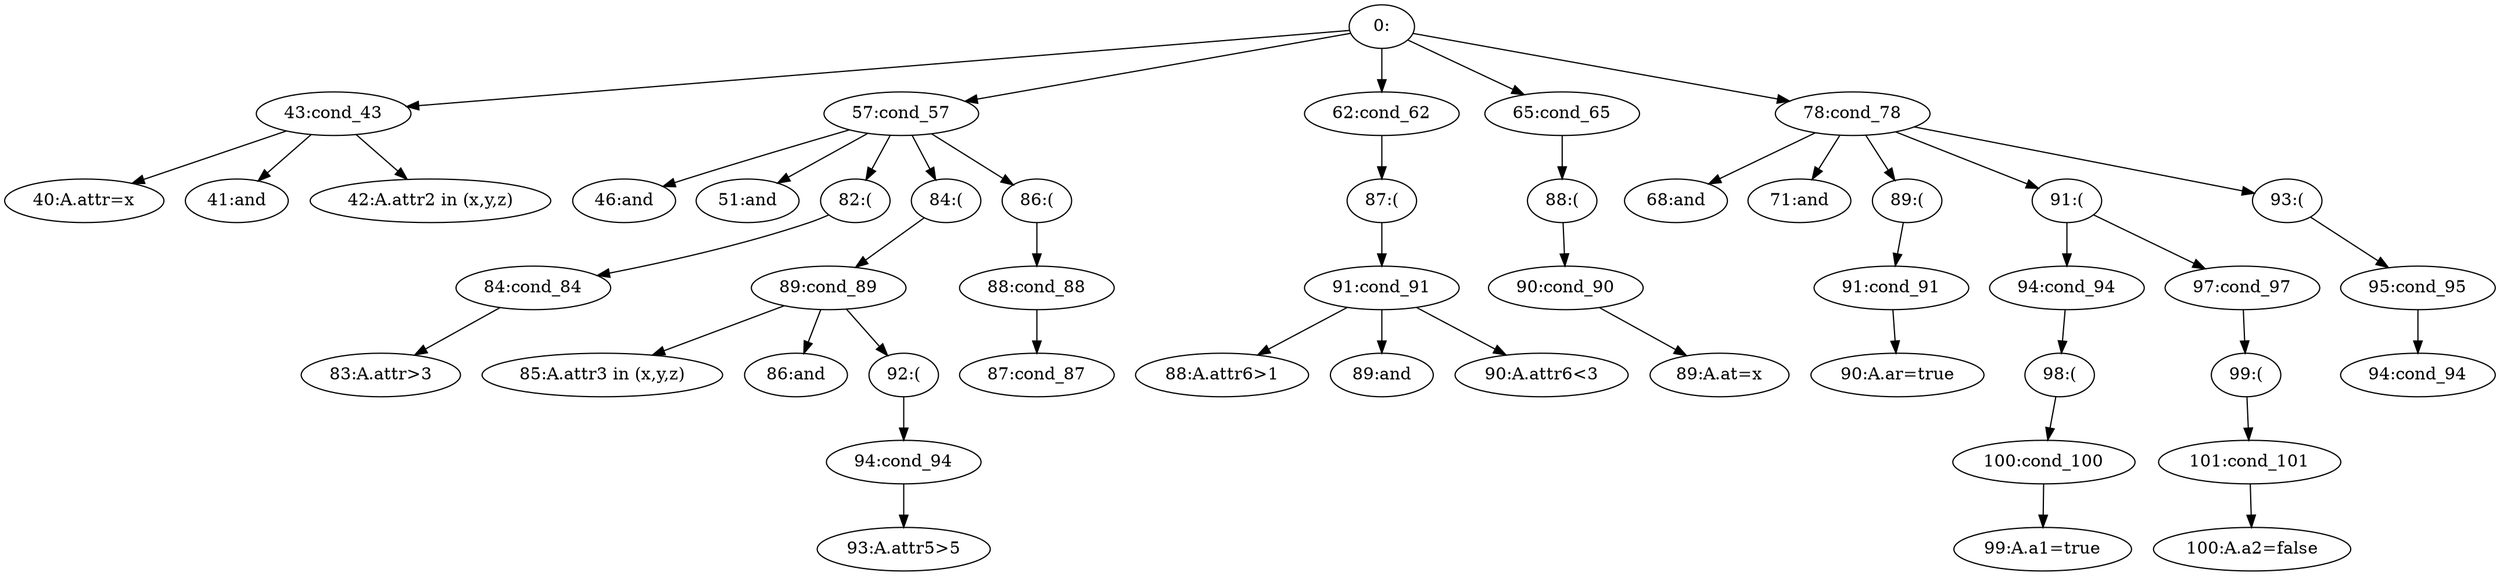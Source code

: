 // Graph
digraph {
	"c9390783-f064-4657-9b17-44fcdcb38d4d" [label="0:"]
	"a6ec0b02-7cca-4768-b2f1-758bb8028652" [label="43:cond_43"]
	"c9390783-f064-4657-9b17-44fcdcb38d4d" -> "a6ec0b02-7cca-4768-b2f1-758bb8028652"
	"b9306bb6-a950-4136-aea5-8c547e6296ba" [label="40:A.attr=x"]
	"a6ec0b02-7cca-4768-b2f1-758bb8028652" -> "b9306bb6-a950-4136-aea5-8c547e6296ba"
	"d5e0f72c-17e2-4c6d-88ec-ec9dd092cd76" [label="41:and"]
	"a6ec0b02-7cca-4768-b2f1-758bb8028652" -> "d5e0f72c-17e2-4c6d-88ec-ec9dd092cd76"
	"a1dc453d-7e25-457e-81dd-78168c3c66b4" [label="42:A.attr2 in (x,y,z)"]
	"a6ec0b02-7cca-4768-b2f1-758bb8028652" -> "a1dc453d-7e25-457e-81dd-78168c3c66b4"
	"46be4290-698e-4ef4-aa5e-ae2839369e7c" [label="57:cond_57"]
	"c9390783-f064-4657-9b17-44fcdcb38d4d" -> "46be4290-698e-4ef4-aa5e-ae2839369e7c"
	"d7b83f97-3393-4105-9d74-dcbde59859e7" [label="46:and"]
	"46be4290-698e-4ef4-aa5e-ae2839369e7c" -> "d7b83f97-3393-4105-9d74-dcbde59859e7"
	"0e000787-eb51-4fb8-8409-2ba284493bb0" [label="51:and"]
	"46be4290-698e-4ef4-aa5e-ae2839369e7c" -> "0e000787-eb51-4fb8-8409-2ba284493bb0"
	"3cac08c1-77ba-4956-8911-847e4bac5d7c" [label="82:("]
	"46be4290-698e-4ef4-aa5e-ae2839369e7c" -> "3cac08c1-77ba-4956-8911-847e4bac5d7c"
	"8606f044-a6ea-46ca-9563-f1ea43e86d00" [label="84:cond_84"]
	"3cac08c1-77ba-4956-8911-847e4bac5d7c" -> "8606f044-a6ea-46ca-9563-f1ea43e86d00"
	"790845d3-9092-401d-9814-81f5d5a7b9ae" [label="83:A.attr>3"]
	"8606f044-a6ea-46ca-9563-f1ea43e86d00" -> "790845d3-9092-401d-9814-81f5d5a7b9ae"
	"96810de0-158c-4e3d-924d-1eb987d2ce17" [label="84:("]
	"46be4290-698e-4ef4-aa5e-ae2839369e7c" -> "96810de0-158c-4e3d-924d-1eb987d2ce17"
	"907227d7-2e13-40df-b246-5f227c192fa6" [label="89:cond_89"]
	"96810de0-158c-4e3d-924d-1eb987d2ce17" -> "907227d7-2e13-40df-b246-5f227c192fa6"
	"14d42a4a-6a6e-4376-b8a1-f23e3ebf266f" [label="85:A.attr3 in (x,y,z)"]
	"907227d7-2e13-40df-b246-5f227c192fa6" -> "14d42a4a-6a6e-4376-b8a1-f23e3ebf266f"
	"91b2221f-d7ed-4de6-8c60-5f6f26c3a4b1" [label="86:and"]
	"907227d7-2e13-40df-b246-5f227c192fa6" -> "91b2221f-d7ed-4de6-8c60-5f6f26c3a4b1"
	"bc11abe8-5e09-4a4d-9576-ca273514a546" [label="92:("]
	"907227d7-2e13-40df-b246-5f227c192fa6" -> "bc11abe8-5e09-4a4d-9576-ca273514a546"
	"1585a0ff-6891-4c05-9aa6-252081a08f4d" [label="94:cond_94"]
	"bc11abe8-5e09-4a4d-9576-ca273514a546" -> "1585a0ff-6891-4c05-9aa6-252081a08f4d"
	"12b99d2d-896a-48c2-b5fd-95628bff8f7d" [label="93:A.attr5>5"]
	"1585a0ff-6891-4c05-9aa6-252081a08f4d" -> "12b99d2d-896a-48c2-b5fd-95628bff8f7d"
	"2dfd1d03-7d69-4dd0-aa5c-9a145a08f184" [label="86:("]
	"46be4290-698e-4ef4-aa5e-ae2839369e7c" -> "2dfd1d03-7d69-4dd0-aa5c-9a145a08f184"
	"4b659cb2-ff2d-4099-8cb5-4082a7fe0258" [label="88:cond_88"]
	"2dfd1d03-7d69-4dd0-aa5c-9a145a08f184" -> "4b659cb2-ff2d-4099-8cb5-4082a7fe0258"
	"7242aa43-c214-46a7-9135-7c3e3c9384ed" [label="87:cond_87"]
	"4b659cb2-ff2d-4099-8cb5-4082a7fe0258" -> "7242aa43-c214-46a7-9135-7c3e3c9384ed"
	"eaa972ef-1984-414c-9de1-0c4e3a62b418" [label="62:cond_62"]
	"c9390783-f064-4657-9b17-44fcdcb38d4d" -> "eaa972ef-1984-414c-9de1-0c4e3a62b418"
	"d374c4bf-c6eb-4712-a597-ca7bfc5d74a8" [label="87:("]
	"eaa972ef-1984-414c-9de1-0c4e3a62b418" -> "d374c4bf-c6eb-4712-a597-ca7bfc5d74a8"
	"a53c7e12-7f4e-4650-9bd5-77c4f91ee3d0" [label="91:cond_91"]
	"d374c4bf-c6eb-4712-a597-ca7bfc5d74a8" -> "a53c7e12-7f4e-4650-9bd5-77c4f91ee3d0"
	"77ef8a4f-daff-4aa7-afba-6f91fa06ceca" [label="88:A.attr6>1"]
	"a53c7e12-7f4e-4650-9bd5-77c4f91ee3d0" -> "77ef8a4f-daff-4aa7-afba-6f91fa06ceca"
	"0481b48b-838f-484a-ac6c-73c843ae62d6" [label="89:and"]
	"a53c7e12-7f4e-4650-9bd5-77c4f91ee3d0" -> "0481b48b-838f-484a-ac6c-73c843ae62d6"
	"bf8a7d88-698b-4ac1-92ea-4f7904c38e53" [label="90:A.attr6<3"]
	"a53c7e12-7f4e-4650-9bd5-77c4f91ee3d0" -> "bf8a7d88-698b-4ac1-92ea-4f7904c38e53"
	"f151a3fa-9b93-4a6f-b58b-ec9c802fecee" [label="65:cond_65"]
	"c9390783-f064-4657-9b17-44fcdcb38d4d" -> "f151a3fa-9b93-4a6f-b58b-ec9c802fecee"
	"92cf3a76-82a9-4b2d-a32f-35fe8304e3c5" [label="88:("]
	"f151a3fa-9b93-4a6f-b58b-ec9c802fecee" -> "92cf3a76-82a9-4b2d-a32f-35fe8304e3c5"
	"f5e0d913-241e-4d1e-a558-1c99bc4c7f9c" [label="90:cond_90"]
	"92cf3a76-82a9-4b2d-a32f-35fe8304e3c5" -> "f5e0d913-241e-4d1e-a558-1c99bc4c7f9c"
	"212245fc-cd48-4c3e-a996-53ec824b1970" [label="89:A.at=x"]
	"f5e0d913-241e-4d1e-a558-1c99bc4c7f9c" -> "212245fc-cd48-4c3e-a996-53ec824b1970"
	"d2e8a887-b32f-4f4a-b4b8-6c9d90400885" [label="78:cond_78"]
	"c9390783-f064-4657-9b17-44fcdcb38d4d" -> "d2e8a887-b32f-4f4a-b4b8-6c9d90400885"
	"c810d5d7-c1a1-4ba5-9377-a0d4cbdd76ce" [label="68:and"]
	"d2e8a887-b32f-4f4a-b4b8-6c9d90400885" -> "c810d5d7-c1a1-4ba5-9377-a0d4cbdd76ce"
	"ea522644-cdd6-4f65-a8a8-bafa0610d420" [label="71:and"]
	"d2e8a887-b32f-4f4a-b4b8-6c9d90400885" -> "ea522644-cdd6-4f65-a8a8-bafa0610d420"
	"3fcf3b60-7e47-49d1-8566-bfac3d3a7d67" [label="89:("]
	"d2e8a887-b32f-4f4a-b4b8-6c9d90400885" -> "3fcf3b60-7e47-49d1-8566-bfac3d3a7d67"
	"6a89fced-f5b5-455c-8316-6d3c3bc84022" [label="91:cond_91"]
	"3fcf3b60-7e47-49d1-8566-bfac3d3a7d67" -> "6a89fced-f5b5-455c-8316-6d3c3bc84022"
	"efea1d56-17dc-4da9-a3fd-28796de75303" [label="90:A.ar=true"]
	"6a89fced-f5b5-455c-8316-6d3c3bc84022" -> "efea1d56-17dc-4da9-a3fd-28796de75303"
	"bd8df7fe-5f50-435c-bc15-e8f192373d13" [label="91:("]
	"d2e8a887-b32f-4f4a-b4b8-6c9d90400885" -> "bd8df7fe-5f50-435c-bc15-e8f192373d13"
	"b521c12a-6871-4941-93ca-a4873fa28923" [label="94:cond_94"]
	"bd8df7fe-5f50-435c-bc15-e8f192373d13" -> "b521c12a-6871-4941-93ca-a4873fa28923"
	"ad44c9f0-a50c-4742-b8b6-daa4cad5e52f" [label="98:("]
	"b521c12a-6871-4941-93ca-a4873fa28923" -> "ad44c9f0-a50c-4742-b8b6-daa4cad5e52f"
	"24899d8a-7b01-4066-99ab-8b5d4294698c" [label="100:cond_100"]
	"ad44c9f0-a50c-4742-b8b6-daa4cad5e52f" -> "24899d8a-7b01-4066-99ab-8b5d4294698c"
	"53a8c3ab-8eb5-49a8-aa3d-04e025562e4b" [label="99:A.a1=true"]
	"24899d8a-7b01-4066-99ab-8b5d4294698c" -> "53a8c3ab-8eb5-49a8-aa3d-04e025562e4b"
	"ab53d04d-49a0-49f5-9589-4ffbe15b43c3" [label="97:cond_97"]
	"bd8df7fe-5f50-435c-bc15-e8f192373d13" -> "ab53d04d-49a0-49f5-9589-4ffbe15b43c3"
	"eba947bb-510c-4404-bc10-8ce033d72970" [label="99:("]
	"ab53d04d-49a0-49f5-9589-4ffbe15b43c3" -> "eba947bb-510c-4404-bc10-8ce033d72970"
	"c2fa694e-8dd0-48e8-ad87-8da80e6cdd2a" [label="101:cond_101"]
	"eba947bb-510c-4404-bc10-8ce033d72970" -> "c2fa694e-8dd0-48e8-ad87-8da80e6cdd2a"
	"0226ccd0-a044-45a4-aeba-28165cd9f94b" [label="100:A.a2=false"]
	"c2fa694e-8dd0-48e8-ad87-8da80e6cdd2a" -> "0226ccd0-a044-45a4-aeba-28165cd9f94b"
	"28078989-d605-4e81-9781-129a2a0072cd" [label="93:("]
	"d2e8a887-b32f-4f4a-b4b8-6c9d90400885" -> "28078989-d605-4e81-9781-129a2a0072cd"
	"c90e2a82-5ddb-4da2-9ef1-e88e2b38c96f" [label="95:cond_95"]
	"28078989-d605-4e81-9781-129a2a0072cd" -> "c90e2a82-5ddb-4da2-9ef1-e88e2b38c96f"
	"60af9695-df4a-4e69-a399-d53607bf1156" [label="94:cond_94"]
	"c90e2a82-5ddb-4da2-9ef1-e88e2b38c96f" -> "60af9695-df4a-4e69-a399-d53607bf1156"
}
